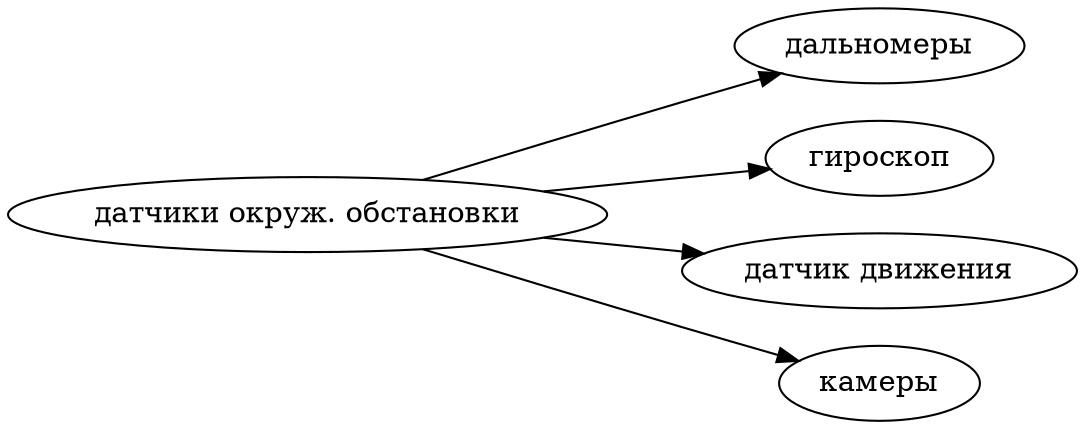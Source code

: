 digraph g {
	rankdir = LR

	"датчики окруж. обстановки" -> "дальномеры"
	"датчики окруж. обстановки" -> "гироскоп"
	"датчики окруж. обстановки" -> "датчик движения"
	"датчики окруж. обстановки" -> "камеры"
}
